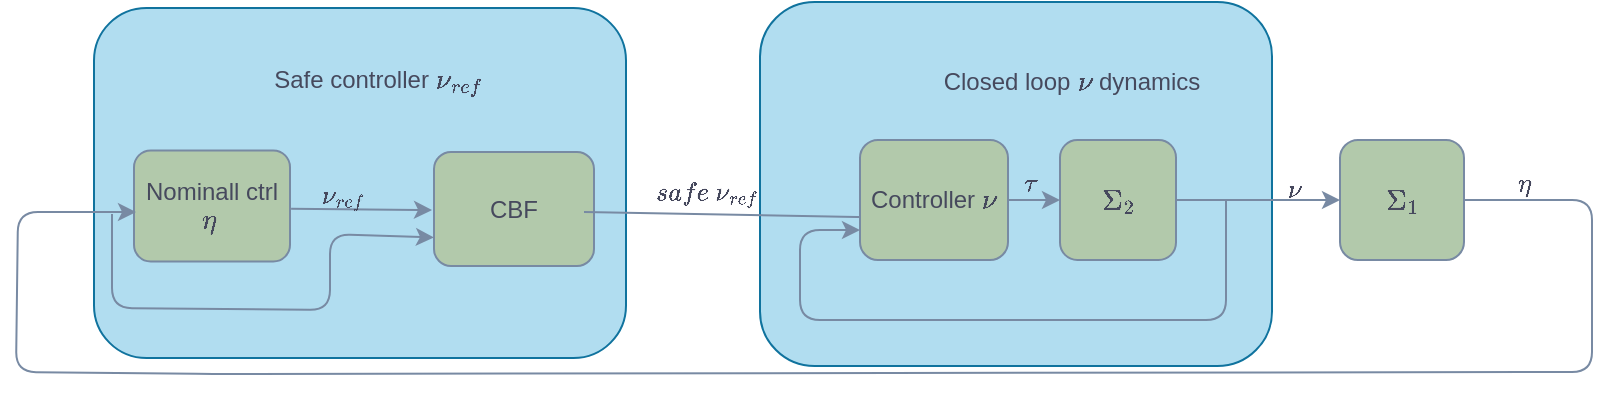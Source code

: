 <mxfile version="21.2.8" type="device">
  <diagram name="Page-1" id="tIk3vVtR-HA7BwgZGsVe">
    <mxGraphModel dx="1767" dy="1016" grid="0" gridSize="10" guides="1" tooltips="1" connect="1" arrows="1" fold="1" page="1" pageScale="1" pageWidth="1169" pageHeight="827" background="none" math="1" shadow="0">
      <root>
        <mxCell id="0" />
        <mxCell id="1" parent="0" />
        <mxCell id="kjW_t05k5rUyMjh6N4Nv-35" value="" style="rounded=1;whiteSpace=wrap;html=1;strokeColor=#10739e;fillColor=#b1ddf0;" parent="1" vertex="1">
          <mxGeometry x="59" y="192" width="266" height="175" as="geometry" />
        </mxCell>
        <mxCell id="kjW_t05k5rUyMjh6N4Nv-29" value="" style="rounded=1;whiteSpace=wrap;html=1;strokeColor=#10739e;fillColor=#b1ddf0;" parent="1" vertex="1">
          <mxGeometry x="392" y="189" width="256" height="182" as="geometry" />
        </mxCell>
        <mxCell id="kjW_t05k5rUyMjh6N4Nv-1" value="\(\Sigma_{1}\)" style="rounded=1;whiteSpace=wrap;html=1;labelBackgroundColor=none;fillColor=#B2C9AB;strokeColor=#788AA3;fontColor=#46495D;" parent="1" vertex="1">
          <mxGeometry x="682" y="258" width="62" height="60" as="geometry" />
        </mxCell>
        <mxCell id="kjW_t05k5rUyMjh6N4Nv-3" value="Nominall ctrl \(\eta\)&amp;nbsp;" style="rounded=1;whiteSpace=wrap;html=1;labelBackgroundColor=none;fillColor=#B2C9AB;strokeColor=#788AA3;fontColor=#46495D;" parent="1" vertex="1">
          <mxGeometry x="79" y="263.25" width="78" height="55.5" as="geometry" />
        </mxCell>
        <mxCell id="kjW_t05k5rUyMjh6N4Nv-10" value="" style="endArrow=classic;html=1;rounded=1;labelBackgroundColor=none;strokeColor=#788AA3;fontColor=default;exitX=1.007;exitY=0.524;exitDx=0;exitDy=0;exitPerimeter=0;" parent="1" source="kjW_t05k5rUyMjh6N4Nv-3" edge="1">
          <mxGeometry relative="1" as="geometry">
            <mxPoint x="197" y="290.5" as="sourcePoint" />
            <mxPoint x="228" y="293" as="targetPoint" />
          </mxGeometry>
        </mxCell>
        <mxCell id="kjW_t05k5rUyMjh6N4Nv-11" value="\(\nu_{ref}\)" style="edgeLabel;resizable=0;html=1;align=center;verticalAlign=middle;labelBackgroundColor=none;fontColor=#46495D;rounded=1;" parent="kjW_t05k5rUyMjh6N4Nv-10" connectable="0" vertex="1">
          <mxGeometry relative="1" as="geometry">
            <mxPoint x="-10" y="-7" as="offset" />
          </mxGeometry>
        </mxCell>
        <mxCell id="kjW_t05k5rUyMjh6N4Nv-12" value="CBF" style="rounded=1;whiteSpace=wrap;html=1;labelBackgroundColor=none;fillColor=#B2C9AB;strokeColor=#788AA3;fontColor=#46495D;" parent="1" vertex="1">
          <mxGeometry x="229" y="264" width="80" height="57" as="geometry" />
        </mxCell>
        <mxCell id="kjW_t05k5rUyMjh6N4Nv-13" value="" style="endArrow=classic;html=1;rounded=1;labelBackgroundColor=none;strokeColor=#788AA3;fontColor=default;" parent="1" edge="1">
          <mxGeometry relative="1" as="geometry">
            <mxPoint x="304" y="294" as="sourcePoint" />
            <mxPoint x="501" y="297.6" as="targetPoint" />
          </mxGeometry>
        </mxCell>
        <mxCell id="kjW_t05k5rUyMjh6N4Nv-14" value="\(safe \text{ } \nu_{ref}\)" style="edgeLabel;resizable=0;html=1;align=center;verticalAlign=middle;labelBackgroundColor=none;fontColor=#46495D;rounded=1;" parent="kjW_t05k5rUyMjh6N4Nv-13" connectable="0" vertex="1">
          <mxGeometry relative="1" as="geometry">
            <mxPoint x="-38" y="-11" as="offset" />
          </mxGeometry>
        </mxCell>
        <mxCell id="kjW_t05k5rUyMjh6N4Nv-19" value="" style="endArrow=classic;html=1;rounded=1;entryX=0;entryY=0.5;entryDx=0;entryDy=0;labelBackgroundColor=none;strokeColor=#788AA3;fontColor=default;exitX=1;exitY=0.5;exitDx=0;exitDy=0;" parent="1" source="kjW_t05k5rUyMjh6N4Nv-22" target="kjW_t05k5rUyMjh6N4Nv-1" edge="1">
          <mxGeometry relative="1" as="geometry">
            <mxPoint x="801" y="288" as="sourcePoint" />
            <mxPoint x="731" y="248" as="targetPoint" />
          </mxGeometry>
        </mxCell>
        <mxCell id="kjW_t05k5rUyMjh6N4Nv-20" value="\(\nu\)" style="edgeLabel;resizable=0;html=1;align=center;verticalAlign=middle;labelBackgroundColor=none;fontColor=#46495D;rounded=1;" parent="kjW_t05k5rUyMjh6N4Nv-19" connectable="0" vertex="1">
          <mxGeometry relative="1" as="geometry">
            <mxPoint x="18" y="-5" as="offset" />
          </mxGeometry>
        </mxCell>
        <mxCell id="kjW_t05k5rUyMjh6N4Nv-21" value="Controller \(\nu\)" style="rounded=1;whiteSpace=wrap;html=1;labelBackgroundColor=none;fillColor=#B2C9AB;strokeColor=#788AA3;fontColor=#46495D;" parent="1" vertex="1">
          <mxGeometry x="442" y="258" width="74" height="60" as="geometry" />
        </mxCell>
        <mxCell id="kjW_t05k5rUyMjh6N4Nv-22" value="\(\Sigma_{2}\)" style="rounded=1;whiteSpace=wrap;html=1;labelBackgroundColor=none;fillColor=#B2C9AB;strokeColor=#788AA3;fontColor=#46495D;" parent="1" vertex="1">
          <mxGeometry x="542" y="258" width="58" height="60" as="geometry" />
        </mxCell>
        <mxCell id="kjW_t05k5rUyMjh6N4Nv-23" value="" style="endArrow=classic;html=1;rounded=1;entryX=0;entryY=0.5;entryDx=0;entryDy=0;exitX=1;exitY=0.5;exitDx=0;exitDy=0;labelBackgroundColor=none;strokeColor=#788AA3;fontColor=default;" parent="1" source="kjW_t05k5rUyMjh6N4Nv-21" target="kjW_t05k5rUyMjh6N4Nv-22" edge="1">
          <mxGeometry relative="1" as="geometry">
            <mxPoint x="512" y="248" as="sourcePoint" />
            <mxPoint x="612" y="248" as="targetPoint" />
          </mxGeometry>
        </mxCell>
        <mxCell id="kjW_t05k5rUyMjh6N4Nv-24" value="\(\tau \)" style="edgeLabel;resizable=0;html=1;align=center;verticalAlign=middle;labelBackgroundColor=none;fontColor=#46495D;rounded=1;" parent="kjW_t05k5rUyMjh6N4Nv-23" connectable="0" vertex="1">
          <mxGeometry relative="1" as="geometry">
            <mxPoint x="-2" y="-8" as="offset" />
          </mxGeometry>
        </mxCell>
        <mxCell id="kjW_t05k5rUyMjh6N4Nv-25" value="" style="endArrow=classic;html=1;rounded=1;entryX=0;entryY=0.75;entryDx=0;entryDy=0;labelBackgroundColor=none;strokeColor=#788AA3;fontColor=default;" parent="1" target="kjW_t05k5rUyMjh6N4Nv-21" edge="1">
          <mxGeometry width="50" height="50" relative="1" as="geometry">
            <mxPoint x="625" y="288" as="sourcePoint" />
            <mxPoint x="612" y="228" as="targetPoint" />
            <Array as="points">
              <mxPoint x="625" y="348" />
              <mxPoint x="412" y="348" />
              <mxPoint x="412" y="303" />
            </Array>
          </mxGeometry>
        </mxCell>
        <mxCell id="kjW_t05k5rUyMjh6N4Nv-27" value="" style="endArrow=classic;html=1;rounded=1;exitX=1;exitY=0.5;exitDx=0;exitDy=0;labelBackgroundColor=none;strokeColor=#788AA3;fontColor=default;" parent="1" source="kjW_t05k5rUyMjh6N4Nv-1" edge="1">
          <mxGeometry relative="1" as="geometry">
            <mxPoint x="614" y="401" as="sourcePoint" />
            <mxPoint x="80" y="294" as="targetPoint" />
            <Array as="points">
              <mxPoint x="808" y="288" />
              <mxPoint x="808" y="374" />
              <mxPoint x="120" y="375" />
              <mxPoint x="20" y="374" />
              <mxPoint x="21" y="294" />
            </Array>
          </mxGeometry>
        </mxCell>
        <mxCell id="kjW_t05k5rUyMjh6N4Nv-28" value="\(\eta\)" style="edgeLabel;resizable=0;html=1;align=center;verticalAlign=middle;labelBackgroundColor=none;fontColor=#46495D;rounded=1;" parent="kjW_t05k5rUyMjh6N4Nv-27" connectable="0" vertex="1">
          <mxGeometry relative="1" as="geometry">
            <mxPoint x="354" y="-95" as="offset" />
          </mxGeometry>
        </mxCell>
        <mxCell id="kjW_t05k5rUyMjh6N4Nv-30" value="Closed loop \(\nu \) dynamics" style="text;html=1;strokeColor=none;fillColor=none;align=center;verticalAlign=middle;whiteSpace=wrap;rounded=0;fontColor=#46495D;" parent="1" vertex="1">
          <mxGeometry x="468" y="214" width="160" height="29" as="geometry" />
        </mxCell>
        <mxCell id="kjW_t05k5rUyMjh6N4Nv-38" value="Safe controller \(\nu_{ref}\)" style="text;html=1;strokeColor=none;fillColor=none;align=center;verticalAlign=middle;whiteSpace=wrap;rounded=0;fontColor=#46495D;" parent="1" vertex="1">
          <mxGeometry x="135" y="213" width="132" height="30" as="geometry" />
        </mxCell>
        <mxCell id="7RuIrrAOFin-t2C3rzW5-3" value="" style="endArrow=classic;html=1;rounded=1;labelBackgroundColor=none;strokeColor=#788AA3;fontColor=default;entryX=0;entryY=0.75;entryDx=0;entryDy=0;" edge="1" parent="1" target="kjW_t05k5rUyMjh6N4Nv-12">
          <mxGeometry relative="1" as="geometry">
            <mxPoint x="68" y="295" as="sourcePoint" />
            <mxPoint x="238" y="303" as="targetPoint" />
            <Array as="points">
              <mxPoint x="68" y="342" />
              <mxPoint x="177" y="343" />
              <mxPoint x="177" y="305" />
            </Array>
          </mxGeometry>
        </mxCell>
      </root>
    </mxGraphModel>
  </diagram>
</mxfile>
